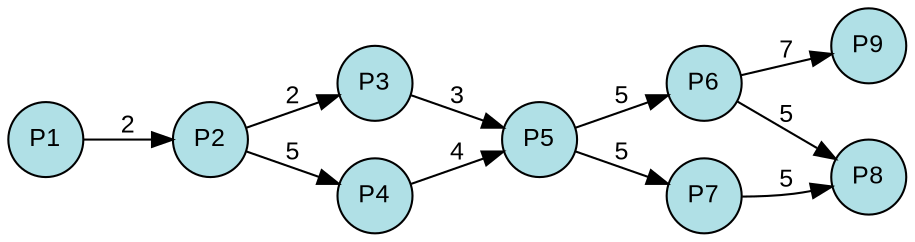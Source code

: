 digraph {
  splines=true;
node [margin=0 fontname=arial fontcolor=black fontsize=12 shape=circle width=0.5 fixedsize=true style=filled fillcolor=powderblue]
  1 [label="P1"]
  2 [label="P2"]
  3 [label="P3"]
  4 [label="P4"]
  5 [label="P5"]
  6 [label="P6"]
  7 [label="P7"]
  8 [label="P8"]
  9 [label="P9"]
rankdir=LR
edge [margin=0 fontname=arial fontcolor=black fontsize=12]
	1 -> 2 [label="2"]
	2 -> 3 [label="2"]
	2 -> 4 [label="5"]
	3 -> 5 [label="3"]
	4 -> 5 [label="4"]
	5 -> 6 [label="5"]
	5 -> 7 [label="5"]
	6 -> 8 [label="5"]
	7 -> 8 [label="5"]
	6 -> 9 [label="7"]
	{rank=same  1 }
	{rank=same  2 }
	{rank=same  3, 4 }
	{rank=same  5 }
	{rank=same  6, 7 }
	{rank=same  8, 9 }
} 
